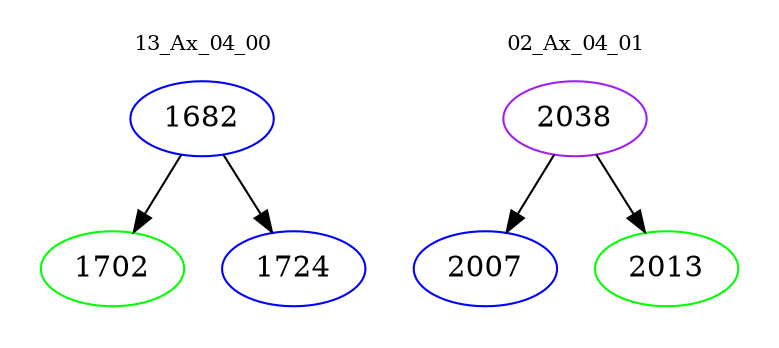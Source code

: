 digraph{
subgraph cluster_0 {
color = white
label = "13_Ax_04_00";
fontsize=10;
T0_1682 [label="1682", color="blue"]
T0_1682 -> T0_1702 [color="black"]
T0_1702 [label="1702", color="green"]
T0_1682 -> T0_1724 [color="black"]
T0_1724 [label="1724", color="blue"]
}
subgraph cluster_1 {
color = white
label = "02_Ax_04_01";
fontsize=10;
T1_2038 [label="2038", color="purple"]
T1_2038 -> T1_2007 [color="black"]
T1_2007 [label="2007", color="blue"]
T1_2038 -> T1_2013 [color="black"]
T1_2013 [label="2013", color="green"]
}
}
